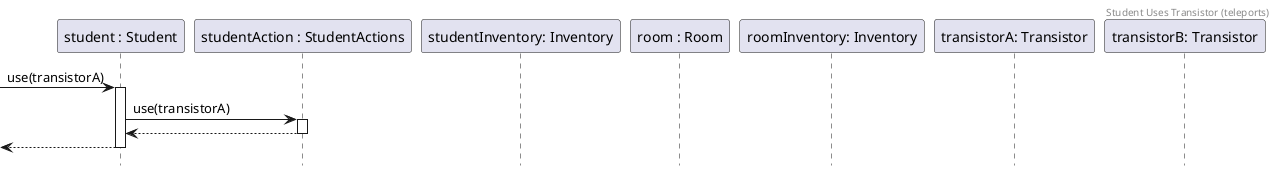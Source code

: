 @startuml StudentUsesTransistor
header Student Uses Transistor (teleports)
hide footbox

participant student as "student : Student"
participant actions as "studentAction : StudentActions"
participant inv as "studentInventory: Inventory"
participant room as "room : Room"
participant invR as "roomInventory: Inventory"
participant t1 as "transistorA: Transistor"
participant t2 as "transistorB: Transistor"

' lets assume they are already paired

-> student ++ : use(transistorA)
student -> actions ++ : use(transistorA)

' under construction

return
return

@enduml